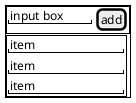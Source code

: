@startuml
salt
{+
  {+
     "input box " | [add]
  }

  {+
     "item          "
     "item          "
     "item          "
  }

}
@enduml